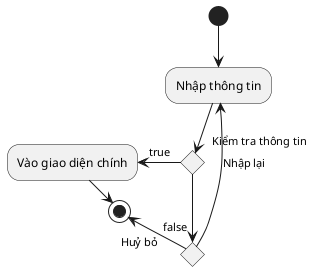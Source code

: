 @startuml activity

(*) --> "Nhập thông tin"
    ' --> "Kiểm tra thông tin"

if "Kiểm tra thông tin" then
  -left->[true] "Vào giao diện chính"
  -right-> (*)
else 
  if "false" then 
    -left->[Nhập lại] "Nhập thông tin"
  else
    -left->[Huỷ bỏ] (*)
  endif
endif

@enduml
